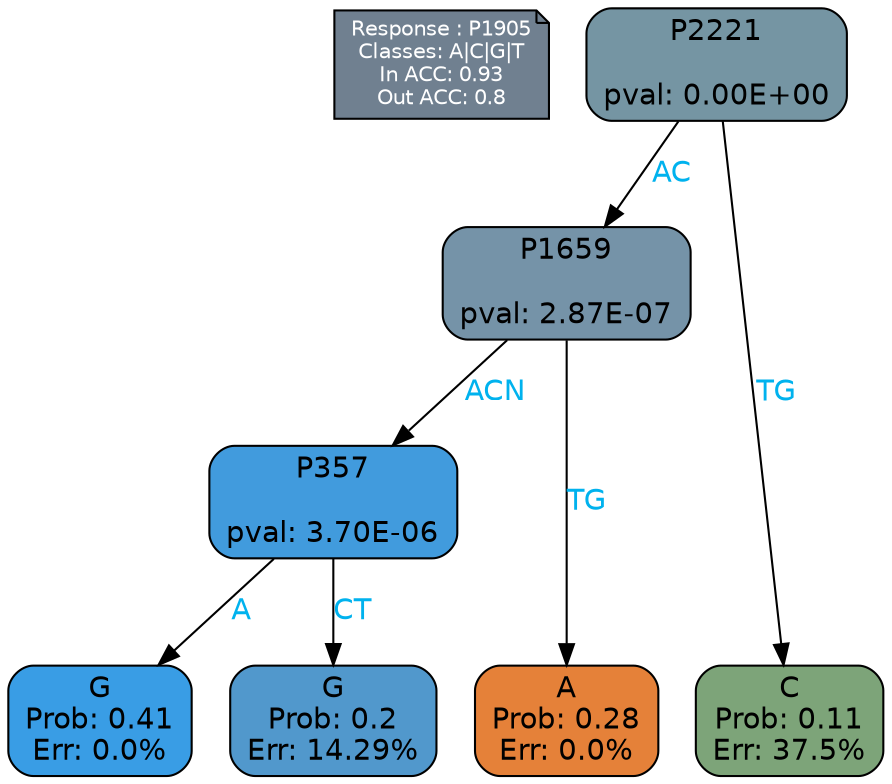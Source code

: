 digraph Tree {
node [shape=box, style="filled, rounded", color="black", fontname=helvetica] ;
graph [ranksep=equally, splines=polylines, bgcolor=transparent, dpi=600] ;
edge [fontname=helvetica] ;
LEGEND [label="Response : P1905
Classes: A|C|G|T
In ACC: 0.93
Out ACC: 0.8
",shape=note,align=left,style=filled,fillcolor="slategray",fontcolor="white",fontsize=10];1 [label="P2221

pval: 0.00E+00", fillcolor="#7595a3"] ;
2 [label="P1659

pval: 2.87E-07", fillcolor="#7593a8"] ;
3 [label="P357

pval: 3.70E-06", fillcolor="#419bdd"] ;
4 [label="G
Prob: 0.41
Err: 0.0%", fillcolor="#399de5"] ;
5 [label="G
Prob: 0.2
Err: 14.29%", fillcolor="#5198cc"] ;
6 [label="A
Prob: 0.28
Err: 0.0%", fillcolor="#e58139"] ;
7 [label="C
Prob: 0.11
Err: 37.5%", fillcolor="#7da479"] ;
1 -> 2 [label="AC",fontcolor=deepskyblue2] ;
1 -> 7 [label="TG",fontcolor=deepskyblue2] ;
2 -> 3 [label="ACN",fontcolor=deepskyblue2] ;
2 -> 6 [label="TG",fontcolor=deepskyblue2] ;
3 -> 4 [label="A",fontcolor=deepskyblue2] ;
3 -> 5 [label="CT",fontcolor=deepskyblue2] ;
{rank = same; 4;5;6;7;}{rank = same; LEGEND;1;}}